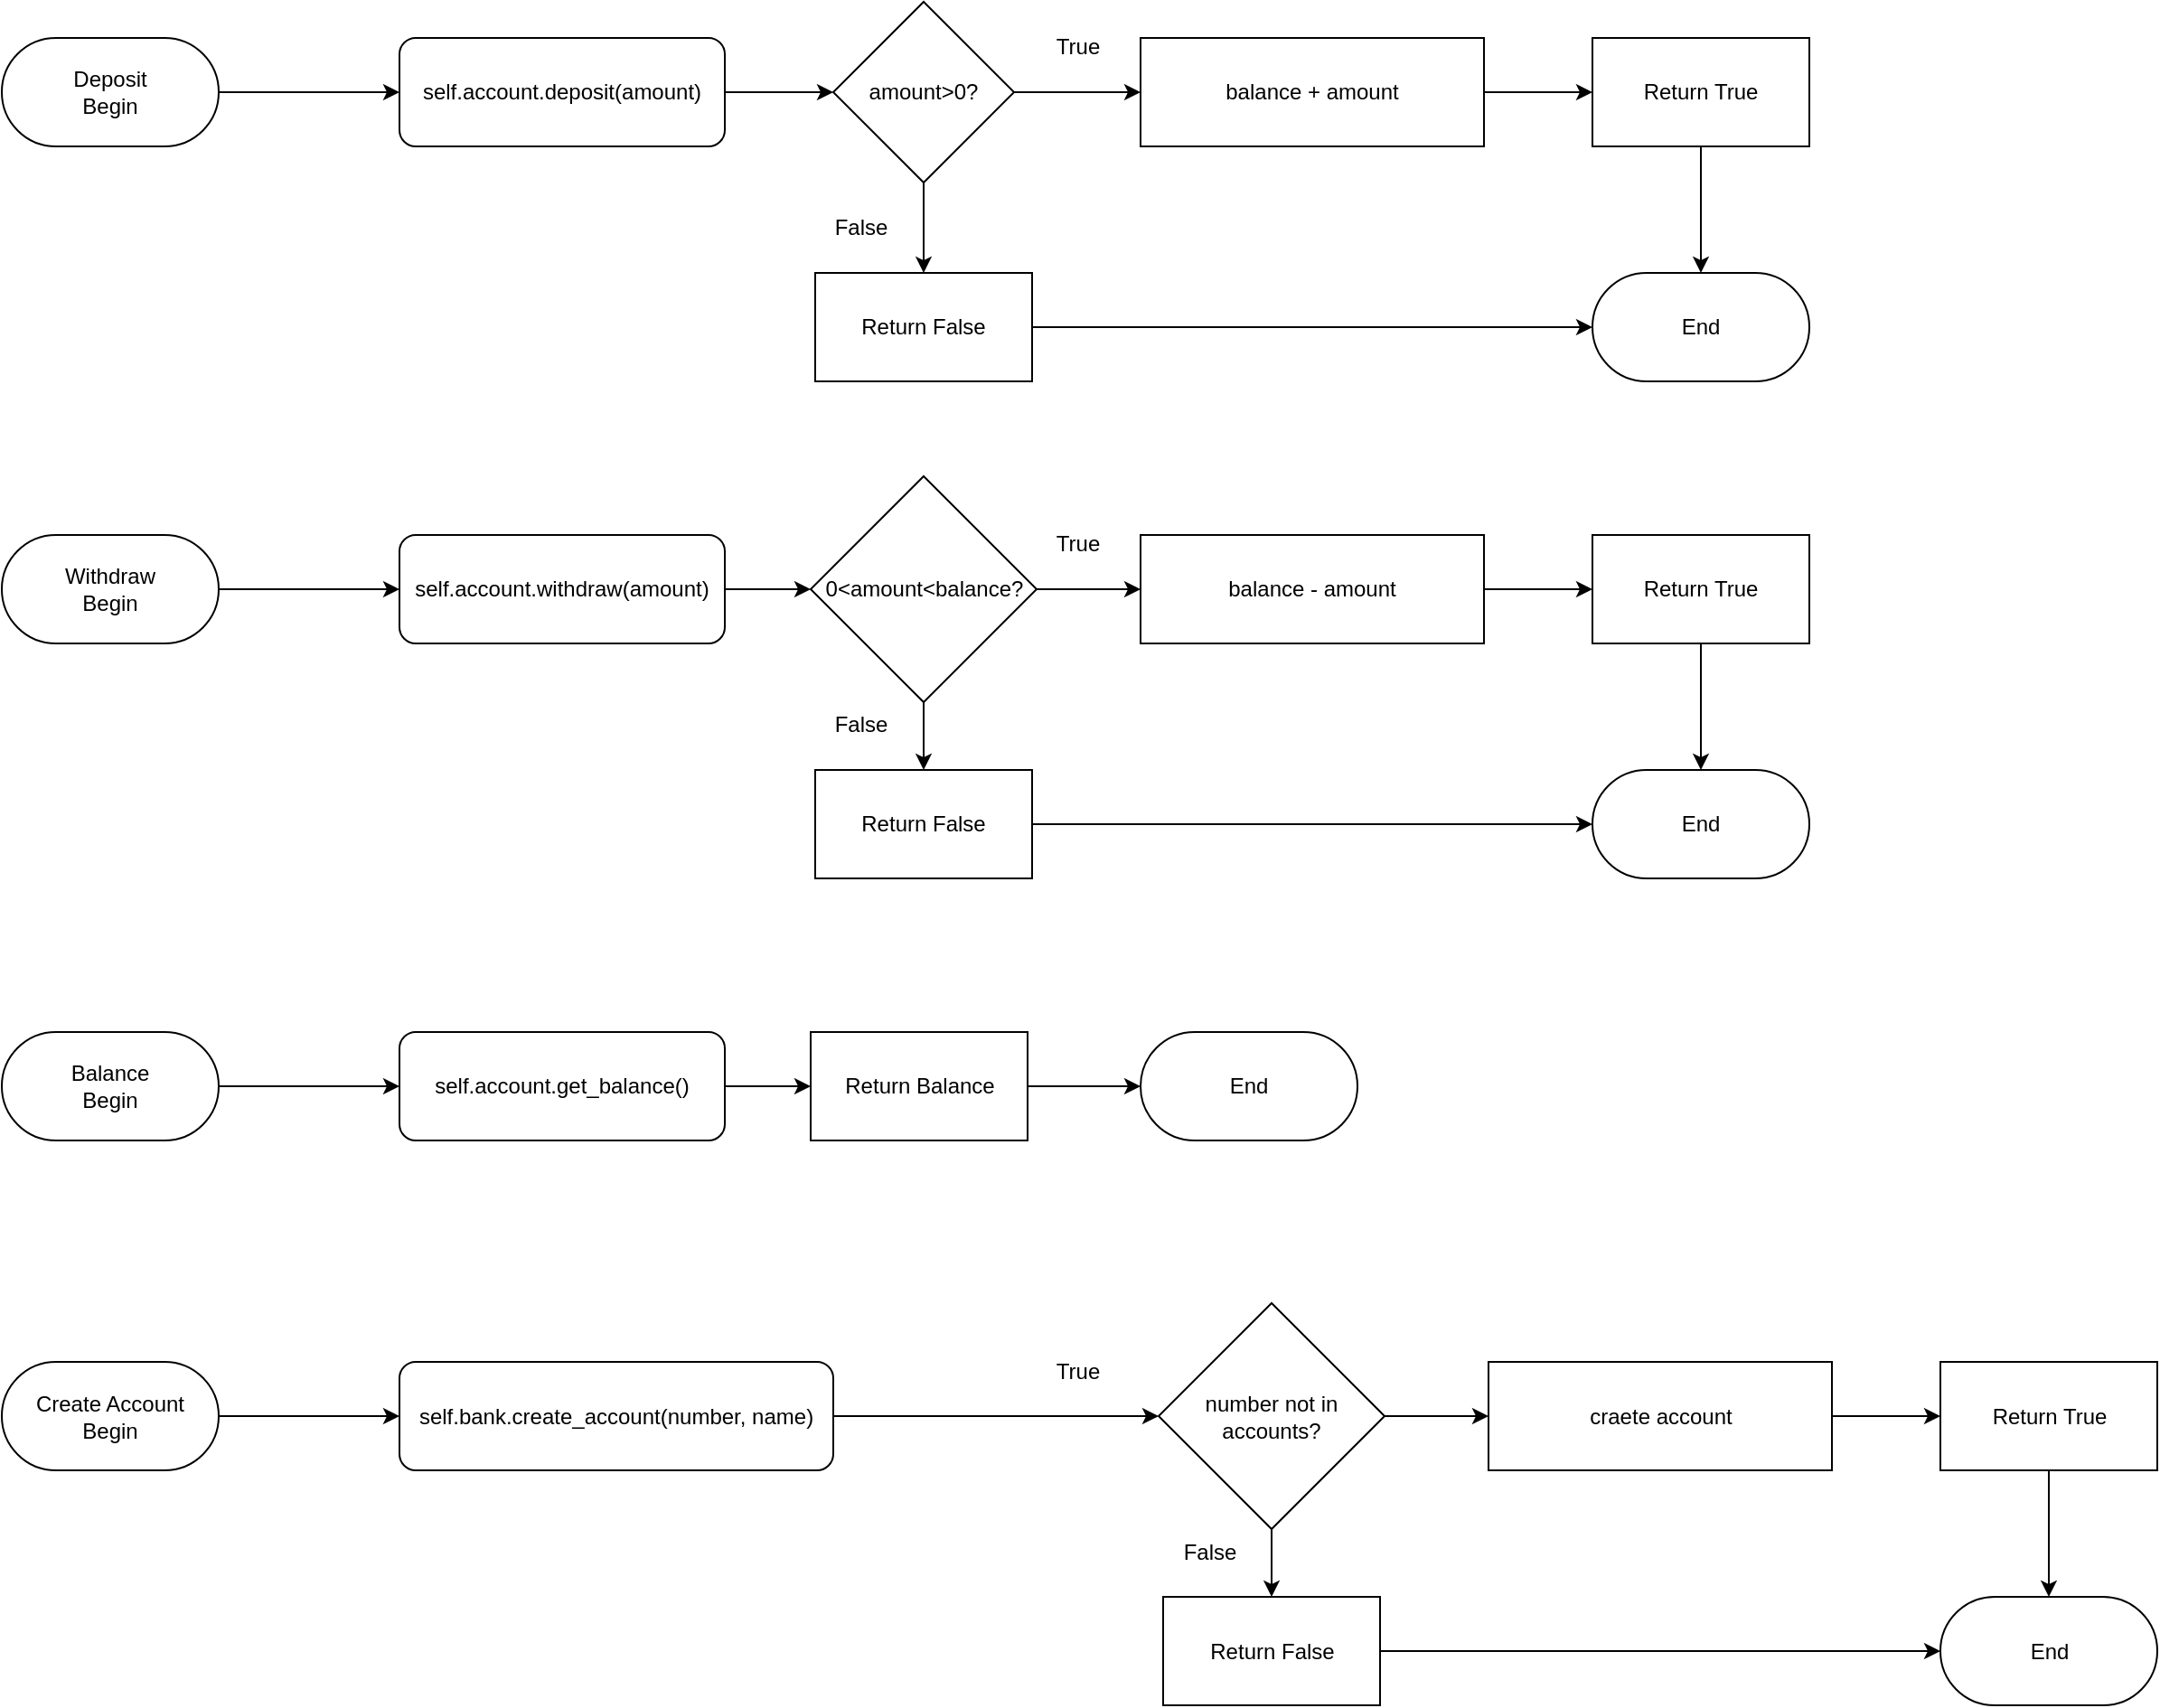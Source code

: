<mxfile version="24.5.5" type="github">
  <diagram id="C5RBs43oDa-KdzZeNtuy" name="Page-1">
    <mxGraphModel dx="3816" dy="2252" grid="1" gridSize="10" guides="1" tooltips="1" connect="1" arrows="1" fold="1" page="1" pageScale="1" pageWidth="827" pageHeight="1169" math="0" shadow="0">
      <root>
        <mxCell id="WIyWlLk6GJQsqaUBKTNV-0" />
        <mxCell id="WIyWlLk6GJQsqaUBKTNV-1" parent="WIyWlLk6GJQsqaUBKTNV-0" />
        <mxCell id="3X7p2unca6fkdNCQizrL-3" style="edgeStyle=orthogonalEdgeStyle;rounded=0;orthogonalLoop=1;jettySize=auto;html=1;exitX=1;exitY=0.5;exitDx=0;exitDy=0;entryX=0;entryY=0.5;entryDx=0;entryDy=0;" edge="1" parent="WIyWlLk6GJQsqaUBKTNV-1" source="3X7p2unca6fkdNCQizrL-1" target="3X7p2unca6fkdNCQizrL-2">
          <mxGeometry relative="1" as="geometry" />
        </mxCell>
        <mxCell id="3X7p2unca6fkdNCQizrL-1" value="Deposit&lt;div&gt;Begin&lt;/div&gt;" style="rounded=1;whiteSpace=wrap;html=1;arcSize=50;" vertex="1" parent="WIyWlLk6GJQsqaUBKTNV-1">
          <mxGeometry x="70" y="120" width="120" height="60" as="geometry" />
        </mxCell>
        <mxCell id="3X7p2unca6fkdNCQizrL-5" style="edgeStyle=orthogonalEdgeStyle;rounded=0;orthogonalLoop=1;jettySize=auto;html=1;exitX=1;exitY=0.5;exitDx=0;exitDy=0;entryX=0;entryY=0.5;entryDx=0;entryDy=0;" edge="1" parent="WIyWlLk6GJQsqaUBKTNV-1" source="3X7p2unca6fkdNCQizrL-2" target="3X7p2unca6fkdNCQizrL-4">
          <mxGeometry relative="1" as="geometry" />
        </mxCell>
        <mxCell id="3X7p2unca6fkdNCQizrL-2" value="self.account.deposit(amount)" style="rounded=1;whiteSpace=wrap;html=1;" vertex="1" parent="WIyWlLk6GJQsqaUBKTNV-1">
          <mxGeometry x="290" y="120" width="180" height="60" as="geometry" />
        </mxCell>
        <mxCell id="3X7p2unca6fkdNCQizrL-7" style="edgeStyle=orthogonalEdgeStyle;rounded=0;orthogonalLoop=1;jettySize=auto;html=1;exitX=1;exitY=0.5;exitDx=0;exitDy=0;entryX=0;entryY=0.5;entryDx=0;entryDy=0;" edge="1" parent="WIyWlLk6GJQsqaUBKTNV-1" source="3X7p2unca6fkdNCQizrL-4" target="3X7p2unca6fkdNCQizrL-6">
          <mxGeometry relative="1" as="geometry" />
        </mxCell>
        <mxCell id="3X7p2unca6fkdNCQizrL-16" style="edgeStyle=orthogonalEdgeStyle;rounded=0;orthogonalLoop=1;jettySize=auto;html=1;exitX=0.5;exitY=1;exitDx=0;exitDy=0;entryX=0.5;entryY=0;entryDx=0;entryDy=0;" edge="1" parent="WIyWlLk6GJQsqaUBKTNV-1" source="3X7p2unca6fkdNCQizrL-4" target="3X7p2unca6fkdNCQizrL-13">
          <mxGeometry relative="1" as="geometry" />
        </mxCell>
        <mxCell id="3X7p2unca6fkdNCQizrL-4" value="amount&amp;gt;0?" style="rhombus;whiteSpace=wrap;html=1;" vertex="1" parent="WIyWlLk6GJQsqaUBKTNV-1">
          <mxGeometry x="530" y="100" width="100" height="100" as="geometry" />
        </mxCell>
        <mxCell id="3X7p2unca6fkdNCQizrL-10" style="edgeStyle=orthogonalEdgeStyle;rounded=0;orthogonalLoop=1;jettySize=auto;html=1;exitX=1;exitY=0.5;exitDx=0;exitDy=0;entryX=0;entryY=0.5;entryDx=0;entryDy=0;" edge="1" parent="WIyWlLk6GJQsqaUBKTNV-1" source="3X7p2unca6fkdNCQizrL-6" target="3X7p2unca6fkdNCQizrL-9">
          <mxGeometry relative="1" as="geometry" />
        </mxCell>
        <mxCell id="3X7p2unca6fkdNCQizrL-6" value="balance + amount" style="rounded=0;whiteSpace=wrap;html=1;" vertex="1" parent="WIyWlLk6GJQsqaUBKTNV-1">
          <mxGeometry x="700" y="120" width="190" height="60" as="geometry" />
        </mxCell>
        <mxCell id="3X7p2unca6fkdNCQizrL-8" value="True" style="text;html=1;align=center;verticalAlign=middle;resizable=0;points=[];autosize=1;strokeColor=none;fillColor=none;" vertex="1" parent="WIyWlLk6GJQsqaUBKTNV-1">
          <mxGeometry x="640" y="110" width="50" height="30" as="geometry" />
        </mxCell>
        <mxCell id="3X7p2unca6fkdNCQizrL-12" style="edgeStyle=orthogonalEdgeStyle;rounded=0;orthogonalLoop=1;jettySize=auto;html=1;exitX=0.5;exitY=1;exitDx=0;exitDy=0;" edge="1" parent="WIyWlLk6GJQsqaUBKTNV-1" source="3X7p2unca6fkdNCQizrL-9" target="3X7p2unca6fkdNCQizrL-11">
          <mxGeometry relative="1" as="geometry" />
        </mxCell>
        <mxCell id="3X7p2unca6fkdNCQizrL-9" value="Return True" style="rounded=0;whiteSpace=wrap;html=1;" vertex="1" parent="WIyWlLk6GJQsqaUBKTNV-1">
          <mxGeometry x="950" y="120" width="120" height="60" as="geometry" />
        </mxCell>
        <mxCell id="3X7p2unca6fkdNCQizrL-11" value="End" style="rounded=1;whiteSpace=wrap;html=1;arcSize=50;" vertex="1" parent="WIyWlLk6GJQsqaUBKTNV-1">
          <mxGeometry x="950" y="250" width="120" height="60" as="geometry" />
        </mxCell>
        <mxCell id="3X7p2unca6fkdNCQizrL-15" style="edgeStyle=orthogonalEdgeStyle;rounded=0;orthogonalLoop=1;jettySize=auto;html=1;exitX=1;exitY=0.5;exitDx=0;exitDy=0;entryX=0;entryY=0.5;entryDx=0;entryDy=0;" edge="1" parent="WIyWlLk6GJQsqaUBKTNV-1" source="3X7p2unca6fkdNCQizrL-13" target="3X7p2unca6fkdNCQizrL-11">
          <mxGeometry relative="1" as="geometry" />
        </mxCell>
        <mxCell id="3X7p2unca6fkdNCQizrL-13" value="Return False" style="rounded=0;whiteSpace=wrap;html=1;" vertex="1" parent="WIyWlLk6GJQsqaUBKTNV-1">
          <mxGeometry x="520" y="250" width="120" height="60" as="geometry" />
        </mxCell>
        <mxCell id="3X7p2unca6fkdNCQizrL-17" value="False" style="text;html=1;align=center;verticalAlign=middle;resizable=0;points=[];autosize=1;strokeColor=none;fillColor=none;" vertex="1" parent="WIyWlLk6GJQsqaUBKTNV-1">
          <mxGeometry x="520" y="210" width="50" height="30" as="geometry" />
        </mxCell>
        <mxCell id="3X7p2unca6fkdNCQizrL-18" style="edgeStyle=orthogonalEdgeStyle;rounded=0;orthogonalLoop=1;jettySize=auto;html=1;exitX=1;exitY=0.5;exitDx=0;exitDy=0;entryX=0;entryY=0.5;entryDx=0;entryDy=0;" edge="1" parent="WIyWlLk6GJQsqaUBKTNV-1" source="3X7p2unca6fkdNCQizrL-19" target="3X7p2unca6fkdNCQizrL-21">
          <mxGeometry relative="1" as="geometry" />
        </mxCell>
        <mxCell id="3X7p2unca6fkdNCQizrL-19" value="Withdraw&lt;div&gt;Begin&lt;/div&gt;" style="rounded=1;whiteSpace=wrap;html=1;arcSize=50;" vertex="1" parent="WIyWlLk6GJQsqaUBKTNV-1">
          <mxGeometry x="70" y="395" width="120" height="60" as="geometry" />
        </mxCell>
        <mxCell id="3X7p2unca6fkdNCQizrL-20" style="edgeStyle=orthogonalEdgeStyle;rounded=0;orthogonalLoop=1;jettySize=auto;html=1;exitX=1;exitY=0.5;exitDx=0;exitDy=0;entryX=0;entryY=0.5;entryDx=0;entryDy=0;" edge="1" parent="WIyWlLk6GJQsqaUBKTNV-1" source="3X7p2unca6fkdNCQizrL-21" target="3X7p2unca6fkdNCQizrL-24">
          <mxGeometry relative="1" as="geometry" />
        </mxCell>
        <mxCell id="3X7p2unca6fkdNCQizrL-21" value="self.account.withdraw(amount)" style="rounded=1;whiteSpace=wrap;html=1;" vertex="1" parent="WIyWlLk6GJQsqaUBKTNV-1">
          <mxGeometry x="290" y="395" width="180" height="60" as="geometry" />
        </mxCell>
        <mxCell id="3X7p2unca6fkdNCQizrL-22" style="edgeStyle=orthogonalEdgeStyle;rounded=0;orthogonalLoop=1;jettySize=auto;html=1;exitX=1;exitY=0.5;exitDx=0;exitDy=0;entryX=0;entryY=0.5;entryDx=0;entryDy=0;" edge="1" parent="WIyWlLk6GJQsqaUBKTNV-1" source="3X7p2unca6fkdNCQizrL-24" target="3X7p2unca6fkdNCQizrL-26">
          <mxGeometry relative="1" as="geometry" />
        </mxCell>
        <mxCell id="3X7p2unca6fkdNCQizrL-23" style="edgeStyle=orthogonalEdgeStyle;rounded=0;orthogonalLoop=1;jettySize=auto;html=1;exitX=0.5;exitY=1;exitDx=0;exitDy=0;entryX=0.5;entryY=0;entryDx=0;entryDy=0;" edge="1" parent="WIyWlLk6GJQsqaUBKTNV-1" source="3X7p2unca6fkdNCQizrL-24" target="3X7p2unca6fkdNCQizrL-32">
          <mxGeometry relative="1" as="geometry" />
        </mxCell>
        <mxCell id="3X7p2unca6fkdNCQizrL-24" value="0&amp;lt;amount&amp;lt;balance?" style="rhombus;whiteSpace=wrap;html=1;" vertex="1" parent="WIyWlLk6GJQsqaUBKTNV-1">
          <mxGeometry x="517.5" y="362.5" width="125" height="125" as="geometry" />
        </mxCell>
        <mxCell id="3X7p2unca6fkdNCQizrL-25" style="edgeStyle=orthogonalEdgeStyle;rounded=0;orthogonalLoop=1;jettySize=auto;html=1;exitX=1;exitY=0.5;exitDx=0;exitDy=0;entryX=0;entryY=0.5;entryDx=0;entryDy=0;" edge="1" parent="WIyWlLk6GJQsqaUBKTNV-1" source="3X7p2unca6fkdNCQizrL-26" target="3X7p2unca6fkdNCQizrL-29">
          <mxGeometry relative="1" as="geometry" />
        </mxCell>
        <mxCell id="3X7p2unca6fkdNCQizrL-26" value="balance - amount" style="rounded=0;whiteSpace=wrap;html=1;" vertex="1" parent="WIyWlLk6GJQsqaUBKTNV-1">
          <mxGeometry x="700" y="395" width="190" height="60" as="geometry" />
        </mxCell>
        <mxCell id="3X7p2unca6fkdNCQizrL-27" value="True" style="text;html=1;align=center;verticalAlign=middle;resizable=0;points=[];autosize=1;strokeColor=none;fillColor=none;" vertex="1" parent="WIyWlLk6GJQsqaUBKTNV-1">
          <mxGeometry x="640" y="385" width="50" height="30" as="geometry" />
        </mxCell>
        <mxCell id="3X7p2unca6fkdNCQizrL-28" style="edgeStyle=orthogonalEdgeStyle;rounded=0;orthogonalLoop=1;jettySize=auto;html=1;exitX=0.5;exitY=1;exitDx=0;exitDy=0;" edge="1" parent="WIyWlLk6GJQsqaUBKTNV-1" source="3X7p2unca6fkdNCQizrL-29" target="3X7p2unca6fkdNCQizrL-30">
          <mxGeometry relative="1" as="geometry" />
        </mxCell>
        <mxCell id="3X7p2unca6fkdNCQizrL-29" value="Return True" style="rounded=0;whiteSpace=wrap;html=1;" vertex="1" parent="WIyWlLk6GJQsqaUBKTNV-1">
          <mxGeometry x="950" y="395" width="120" height="60" as="geometry" />
        </mxCell>
        <mxCell id="3X7p2unca6fkdNCQizrL-30" value="End" style="rounded=1;whiteSpace=wrap;html=1;arcSize=50;" vertex="1" parent="WIyWlLk6GJQsqaUBKTNV-1">
          <mxGeometry x="950" y="525" width="120" height="60" as="geometry" />
        </mxCell>
        <mxCell id="3X7p2unca6fkdNCQizrL-31" style="edgeStyle=orthogonalEdgeStyle;rounded=0;orthogonalLoop=1;jettySize=auto;html=1;exitX=1;exitY=0.5;exitDx=0;exitDy=0;entryX=0;entryY=0.5;entryDx=0;entryDy=0;" edge="1" parent="WIyWlLk6GJQsqaUBKTNV-1" source="3X7p2unca6fkdNCQizrL-32" target="3X7p2unca6fkdNCQizrL-30">
          <mxGeometry relative="1" as="geometry" />
        </mxCell>
        <mxCell id="3X7p2unca6fkdNCQizrL-32" value="Return False" style="rounded=0;whiteSpace=wrap;html=1;" vertex="1" parent="WIyWlLk6GJQsqaUBKTNV-1">
          <mxGeometry x="520" y="525" width="120" height="60" as="geometry" />
        </mxCell>
        <mxCell id="3X7p2unca6fkdNCQizrL-33" value="False" style="text;html=1;align=center;verticalAlign=middle;resizable=0;points=[];autosize=1;strokeColor=none;fillColor=none;" vertex="1" parent="WIyWlLk6GJQsqaUBKTNV-1">
          <mxGeometry x="520" y="485" width="50" height="30" as="geometry" />
        </mxCell>
        <mxCell id="3X7p2unca6fkdNCQizrL-34" style="edgeStyle=orthogonalEdgeStyle;rounded=0;orthogonalLoop=1;jettySize=auto;html=1;exitX=1;exitY=0.5;exitDx=0;exitDy=0;entryX=0;entryY=0.5;entryDx=0;entryDy=0;" edge="1" parent="WIyWlLk6GJQsqaUBKTNV-1" source="3X7p2unca6fkdNCQizrL-35" target="3X7p2unca6fkdNCQizrL-36">
          <mxGeometry relative="1" as="geometry" />
        </mxCell>
        <mxCell id="3X7p2unca6fkdNCQizrL-35" value="Balance&lt;div&gt;Begin&lt;/div&gt;" style="rounded=1;whiteSpace=wrap;html=1;arcSize=50;" vertex="1" parent="WIyWlLk6GJQsqaUBKTNV-1">
          <mxGeometry x="70" y="670" width="120" height="60" as="geometry" />
        </mxCell>
        <mxCell id="3X7p2unca6fkdNCQizrL-38" style="edgeStyle=orthogonalEdgeStyle;rounded=0;orthogonalLoop=1;jettySize=auto;html=1;exitX=1;exitY=0.5;exitDx=0;exitDy=0;entryX=0;entryY=0.5;entryDx=0;entryDy=0;" edge="1" parent="WIyWlLk6GJQsqaUBKTNV-1" source="3X7p2unca6fkdNCQizrL-36" target="3X7p2unca6fkdNCQizrL-37">
          <mxGeometry relative="1" as="geometry" />
        </mxCell>
        <mxCell id="3X7p2unca6fkdNCQizrL-36" value="self.account.get_balance()" style="rounded=1;whiteSpace=wrap;html=1;" vertex="1" parent="WIyWlLk6GJQsqaUBKTNV-1">
          <mxGeometry x="290" y="670" width="180" height="60" as="geometry" />
        </mxCell>
        <mxCell id="3X7p2unca6fkdNCQizrL-40" style="edgeStyle=orthogonalEdgeStyle;rounded=0;orthogonalLoop=1;jettySize=auto;html=1;exitX=1;exitY=0.5;exitDx=0;exitDy=0;entryX=0;entryY=0.5;entryDx=0;entryDy=0;" edge="1" parent="WIyWlLk6GJQsqaUBKTNV-1" source="3X7p2unca6fkdNCQizrL-37" target="3X7p2unca6fkdNCQizrL-39">
          <mxGeometry relative="1" as="geometry" />
        </mxCell>
        <mxCell id="3X7p2unca6fkdNCQizrL-37" value="Return Balance" style="rounded=0;whiteSpace=wrap;html=1;" vertex="1" parent="WIyWlLk6GJQsqaUBKTNV-1">
          <mxGeometry x="517.5" y="670" width="120" height="60" as="geometry" />
        </mxCell>
        <mxCell id="3X7p2unca6fkdNCQizrL-39" value="End" style="rounded=1;whiteSpace=wrap;html=1;arcSize=50;" vertex="1" parent="WIyWlLk6GJQsqaUBKTNV-1">
          <mxGeometry x="700" y="670" width="120" height="60" as="geometry" />
        </mxCell>
        <mxCell id="3X7p2unca6fkdNCQizrL-41" style="edgeStyle=orthogonalEdgeStyle;rounded=0;orthogonalLoop=1;jettySize=auto;html=1;exitX=1;exitY=0.5;exitDx=0;exitDy=0;entryX=0;entryY=0.5;entryDx=0;entryDy=0;" edge="1" parent="WIyWlLk6GJQsqaUBKTNV-1" source="3X7p2unca6fkdNCQizrL-42" target="3X7p2unca6fkdNCQizrL-44">
          <mxGeometry relative="1" as="geometry" />
        </mxCell>
        <mxCell id="3X7p2unca6fkdNCQizrL-42" value="Create Account&lt;div&gt;Begin&lt;/div&gt;" style="rounded=1;whiteSpace=wrap;html=1;arcSize=50;" vertex="1" parent="WIyWlLk6GJQsqaUBKTNV-1">
          <mxGeometry x="70" y="852.5" width="120" height="60" as="geometry" />
        </mxCell>
        <mxCell id="3X7p2unca6fkdNCQizrL-43" style="edgeStyle=orthogonalEdgeStyle;rounded=0;orthogonalLoop=1;jettySize=auto;html=1;exitX=1;exitY=0.5;exitDx=0;exitDy=0;entryX=0;entryY=0.5;entryDx=0;entryDy=0;" edge="1" parent="WIyWlLk6GJQsqaUBKTNV-1" source="3X7p2unca6fkdNCQizrL-44" target="3X7p2unca6fkdNCQizrL-47">
          <mxGeometry relative="1" as="geometry" />
        </mxCell>
        <mxCell id="3X7p2unca6fkdNCQizrL-44" value="self.bank.create_account(number, name)" style="rounded=1;whiteSpace=wrap;html=1;" vertex="1" parent="WIyWlLk6GJQsqaUBKTNV-1">
          <mxGeometry x="290" y="852.5" width="240" height="60" as="geometry" />
        </mxCell>
        <mxCell id="3X7p2unca6fkdNCQizrL-45" style="edgeStyle=orthogonalEdgeStyle;rounded=0;orthogonalLoop=1;jettySize=auto;html=1;exitX=1;exitY=0.5;exitDx=0;exitDy=0;entryX=0;entryY=0.5;entryDx=0;entryDy=0;" edge="1" parent="WIyWlLk6GJQsqaUBKTNV-1" source="3X7p2unca6fkdNCQizrL-47" target="3X7p2unca6fkdNCQizrL-49">
          <mxGeometry relative="1" as="geometry" />
        </mxCell>
        <mxCell id="3X7p2unca6fkdNCQizrL-46" style="edgeStyle=orthogonalEdgeStyle;rounded=0;orthogonalLoop=1;jettySize=auto;html=1;exitX=0.5;exitY=1;exitDx=0;exitDy=0;entryX=0.5;entryY=0;entryDx=0;entryDy=0;" edge="1" parent="WIyWlLk6GJQsqaUBKTNV-1" source="3X7p2unca6fkdNCQizrL-47" target="3X7p2unca6fkdNCQizrL-55">
          <mxGeometry relative="1" as="geometry" />
        </mxCell>
        <mxCell id="3X7p2unca6fkdNCQizrL-47" value="number not in accounts?" style="rhombus;whiteSpace=wrap;html=1;" vertex="1" parent="WIyWlLk6GJQsqaUBKTNV-1">
          <mxGeometry x="710" y="820" width="125" height="125" as="geometry" />
        </mxCell>
        <mxCell id="3X7p2unca6fkdNCQizrL-48" style="edgeStyle=orthogonalEdgeStyle;rounded=0;orthogonalLoop=1;jettySize=auto;html=1;exitX=1;exitY=0.5;exitDx=0;exitDy=0;entryX=0;entryY=0.5;entryDx=0;entryDy=0;" edge="1" parent="WIyWlLk6GJQsqaUBKTNV-1" source="3X7p2unca6fkdNCQizrL-49" target="3X7p2unca6fkdNCQizrL-52">
          <mxGeometry relative="1" as="geometry" />
        </mxCell>
        <mxCell id="3X7p2unca6fkdNCQizrL-49" value="craete account" style="rounded=0;whiteSpace=wrap;html=1;" vertex="1" parent="WIyWlLk6GJQsqaUBKTNV-1">
          <mxGeometry x="892.5" y="852.5" width="190" height="60" as="geometry" />
        </mxCell>
        <mxCell id="3X7p2unca6fkdNCQizrL-50" value="True" style="text;html=1;align=center;verticalAlign=middle;resizable=0;points=[];autosize=1;strokeColor=none;fillColor=none;" vertex="1" parent="WIyWlLk6GJQsqaUBKTNV-1">
          <mxGeometry x="640" y="842.5" width="50" height="30" as="geometry" />
        </mxCell>
        <mxCell id="3X7p2unca6fkdNCQizrL-51" style="edgeStyle=orthogonalEdgeStyle;rounded=0;orthogonalLoop=1;jettySize=auto;html=1;exitX=0.5;exitY=1;exitDx=0;exitDy=0;" edge="1" parent="WIyWlLk6GJQsqaUBKTNV-1" source="3X7p2unca6fkdNCQizrL-52" target="3X7p2unca6fkdNCQizrL-53">
          <mxGeometry relative="1" as="geometry" />
        </mxCell>
        <mxCell id="3X7p2unca6fkdNCQizrL-52" value="Return True" style="rounded=0;whiteSpace=wrap;html=1;" vertex="1" parent="WIyWlLk6GJQsqaUBKTNV-1">
          <mxGeometry x="1142.5" y="852.5" width="120" height="60" as="geometry" />
        </mxCell>
        <mxCell id="3X7p2unca6fkdNCQizrL-53" value="End" style="rounded=1;whiteSpace=wrap;html=1;arcSize=50;" vertex="1" parent="WIyWlLk6GJQsqaUBKTNV-1">
          <mxGeometry x="1142.5" y="982.5" width="120" height="60" as="geometry" />
        </mxCell>
        <mxCell id="3X7p2unca6fkdNCQizrL-54" style="edgeStyle=orthogonalEdgeStyle;rounded=0;orthogonalLoop=1;jettySize=auto;html=1;exitX=1;exitY=0.5;exitDx=0;exitDy=0;entryX=0;entryY=0.5;entryDx=0;entryDy=0;" edge="1" parent="WIyWlLk6GJQsqaUBKTNV-1" source="3X7p2unca6fkdNCQizrL-55" target="3X7p2unca6fkdNCQizrL-53">
          <mxGeometry relative="1" as="geometry" />
        </mxCell>
        <mxCell id="3X7p2unca6fkdNCQizrL-55" value="Return False" style="rounded=0;whiteSpace=wrap;html=1;" vertex="1" parent="WIyWlLk6GJQsqaUBKTNV-1">
          <mxGeometry x="712.5" y="982.5" width="120" height="60" as="geometry" />
        </mxCell>
        <mxCell id="3X7p2unca6fkdNCQizrL-56" value="False" style="text;html=1;align=center;verticalAlign=middle;resizable=0;points=[];autosize=1;strokeColor=none;fillColor=none;" vertex="1" parent="WIyWlLk6GJQsqaUBKTNV-1">
          <mxGeometry x="712.5" y="942.5" width="50" height="30" as="geometry" />
        </mxCell>
      </root>
    </mxGraphModel>
  </diagram>
</mxfile>
